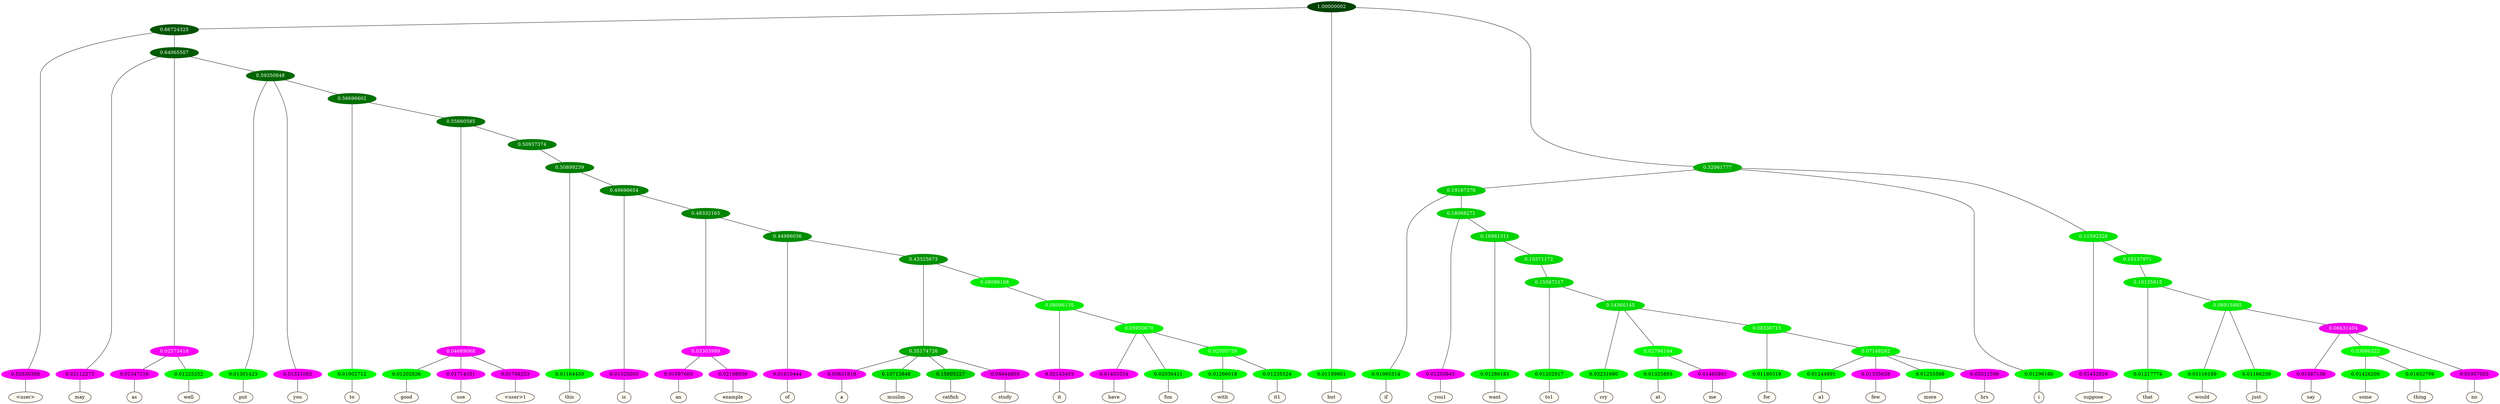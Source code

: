 graph {
	node [format=png height=0.15 nodesep=0.001 ordering=out overlap=prism overlap_scaling=0.01 ranksep=0.001 ratio=0.2 style=filled width=0.15]
	{
		rank=same
		a_w_4 [label="\<user\>" color=black fillcolor=floralwhite style="filled,solid"]
		a_w_9 [label=may color=black fillcolor=floralwhite style="filled,solid"]
		a_w_16 [label=as color=black fillcolor=floralwhite style="filled,solid"]
		a_w_17 [label=well color=black fillcolor=floralwhite style="filled,solid"]
		a_w_18 [label=put color=black fillcolor=floralwhite style="filled,solid"]
		a_w_19 [label=you color=black fillcolor=floralwhite style="filled,solid"]
		a_w_24 [label=to color=black fillcolor=floralwhite style="filled,solid"]
		a_w_36 [label=good color=black fillcolor=floralwhite style="filled,solid"]
		a_w_37 [label=use color=black fillcolor=floralwhite style="filled,solid"]
		a_w_38 [label="\<user\>1" color=black fillcolor=floralwhite style="filled,solid"]
		a_w_45 [label=this color=black fillcolor=floralwhite style="filled,solid"]
		a_w_52 [label=is color=black fillcolor=floralwhite style="filled,solid"]
		a_w_64 [label=an color=black fillcolor=floralwhite style="filled,solid"]
		a_w_65 [label=example color=black fillcolor=floralwhite style="filled,solid"]
		a_w_66 [label=of color=black fillcolor=floralwhite style="filled,solid"]
		a_w_70 [label=a color=black fillcolor=floralwhite style="filled,solid"]
		a_w_71 [label=muslim color=black fillcolor=floralwhite style="filled,solid"]
		a_w_72 [label=catfish color=black fillcolor=floralwhite style="filled,solid"]
		a_w_73 [label=study color=black fillcolor=floralwhite style="filled,solid"]
		a_w_75 [label=it color=black fillcolor=floralwhite style="filled,solid"]
		a_w_77 [label=have color=black fillcolor=floralwhite style="filled,solid"]
		a_w_78 [label=fun color=black fillcolor=floralwhite style="filled,solid"]
		a_w_80 [label=with color=black fillcolor=floralwhite style="filled,solid"]
		a_w_81 [label=it1 color=black fillcolor=floralwhite style="filled,solid"]
		a_w_2 [label=but color=black fillcolor=floralwhite style="filled,solid"]
		a_w_12 [label=if color=black fillcolor=floralwhite style="filled,solid"]
		a_w_21 [label=you1 color=black fillcolor=floralwhite style="filled,solid"]
		a_w_26 [label=want color=black fillcolor=floralwhite style="filled,solid"]
		a_w_40 [label=to1 color=black fillcolor=floralwhite style="filled,solid"]
		a_w_47 [label=cry color=black fillcolor=floralwhite style="filled,solid"]
		a_w_54 [label=at color=black fillcolor=floralwhite style="filled,solid"]
		a_w_55 [label=me color=black fillcolor=floralwhite style="filled,solid"]
		a_w_56 [label=for color=black fillcolor=floralwhite style="filled,solid"]
		a_w_60 [label=a1 color=black fillcolor=floralwhite style="filled,solid"]
		a_w_61 [label=few color=black fillcolor=floralwhite style="filled,solid"]
		a_w_62 [label=more color=black fillcolor=floralwhite style="filled,solid"]
		a_w_63 [label=hrs color=black fillcolor=floralwhite style="filled,solid"]
		a_w_7 [label=i color=black fillcolor=floralwhite style="filled,solid"]
		a_w_14 [label=suppose color=black fillcolor=floralwhite style="filled,solid"]
		a_w_28 [label=that color=black fillcolor=floralwhite style="filled,solid"]
		a_w_33 [label=would color=black fillcolor=floralwhite style="filled,solid"]
		a_w_34 [label=just color=black fillcolor=floralwhite style="filled,solid"]
		a_w_42 [label=say color=black fillcolor=floralwhite style="filled,solid"]
		a_w_50 [label=some color=black fillcolor=floralwhite style="filled,solid"]
		a_w_51 [label=thing color=black fillcolor=floralwhite style="filled,solid"]
		a_w_44 [label=no color=black fillcolor=floralwhite style="filled,solid"]
	}
	a_n_4 -- a_w_4
	a_n_9 -- a_w_9
	a_n_16 -- a_w_16
	a_n_17 -- a_w_17
	a_n_18 -- a_w_18
	a_n_19 -- a_w_19
	a_n_24 -- a_w_24
	a_n_36 -- a_w_36
	a_n_37 -- a_w_37
	a_n_38 -- a_w_38
	a_n_45 -- a_w_45
	a_n_52 -- a_w_52
	a_n_64 -- a_w_64
	a_n_65 -- a_w_65
	a_n_66 -- a_w_66
	a_n_70 -- a_w_70
	a_n_71 -- a_w_71
	a_n_72 -- a_w_72
	a_n_73 -- a_w_73
	a_n_75 -- a_w_75
	a_n_77 -- a_w_77
	a_n_78 -- a_w_78
	a_n_80 -- a_w_80
	a_n_81 -- a_w_81
	a_n_2 -- a_w_2
	a_n_12 -- a_w_12
	a_n_21 -- a_w_21
	a_n_26 -- a_w_26
	a_n_40 -- a_w_40
	a_n_47 -- a_w_47
	a_n_54 -- a_w_54
	a_n_55 -- a_w_55
	a_n_56 -- a_w_56
	a_n_60 -- a_w_60
	a_n_61 -- a_w_61
	a_n_62 -- a_w_62
	a_n_63 -- a_w_63
	a_n_7 -- a_w_7
	a_n_14 -- a_w_14
	a_n_28 -- a_w_28
	a_n_33 -- a_w_33
	a_n_34 -- a_w_34
	a_n_42 -- a_w_42
	a_n_50 -- a_w_50
	a_n_51 -- a_w_51
	a_n_44 -- a_w_44
	{
		rank=same
		a_n_4 [label=0.02630308 color="0.835 1.000 0.974" fontcolor=black]
		a_n_9 [label=0.02112273 color="0.835 1.000 0.979" fontcolor=black]
		a_n_16 [label=0.01347116 color="0.835 1.000 0.987" fontcolor=black]
		a_n_17 [label=0.01225252 color="0.334 1.000 0.988" fontcolor=black]
		a_n_18 [label=0.01301423 color="0.334 1.000 0.987" fontcolor=black]
		a_n_19 [label=0.01321083 color="0.835 1.000 0.987" fontcolor=black]
		a_n_24 [label=0.01002712 color="0.334 1.000 0.990" fontcolor=black]
		a_n_36 [label=0.01202826 color="0.334 1.000 0.988" fontcolor=black]
		a_n_37 [label=0.01714351 color="0.835 1.000 0.983" fontcolor=black]
		a_n_38 [label=0.01768253 color="0.835 1.000 0.982" fontcolor=black]
		a_n_45 [label=0.01164450 color="0.334 1.000 0.988" fontcolor=black]
		a_n_52 [label=0.01325003 color="0.835 1.000 0.987" fontcolor=black]
		a_n_64 [label=0.01097603 color="0.835 1.000 0.989" fontcolor=black]
		a_n_65 [label=0.02198939 color="0.835 1.000 0.978" fontcolor=black]
		a_n_66 [label=0.01610444 color="0.835 1.000 0.984" fontcolor=black]
		a_n_70 [label=0.03631919 color="0.835 1.000 0.964" fontcolor=black]
		a_n_71 [label=0.10713848 color="0.334 1.000 0.893" fontcolor=black]
		a_n_72 [label=0.15805227 color="0.334 1.000 0.842" fontcolor=black]
		a_n_73 [label=0.04944903 color="0.835 1.000 0.951" fontcolor=black]
		a_n_75 [label=0.02143493 color="0.835 1.000 0.979" fontcolor=black]
		a_n_77 [label=0.01403554 color="0.835 1.000 0.986" fontcolor=black]
		a_n_78 [label=0.02036411 color="0.334 1.000 0.980" fontcolor=black]
		a_n_80 [label=0.01266018 color="0.334 1.000 0.987" fontcolor=black]
		a_n_81 [label=0.01235524 color="0.334 1.000 0.988" fontcolor=black]
		a_n_2 [label=0.01189901 color="0.334 1.000 0.988" fontcolor=black]
		a_n_12 [label=0.01095314 color="0.334 1.000 0.989" fontcolor=black]
		a_n_21 [label=0.01203943 color="0.835 1.000 0.988" fontcolor=black]
		a_n_26 [label=0.01286183 color="0.334 1.000 0.987" fontcolor=black]
		a_n_40 [label=0.01202917 color="0.334 1.000 0.988" fontcolor=black]
		a_n_47 [label=0.03231690 color="0.334 1.000 0.968" fontcolor=black]
		a_n_54 [label=0.01325893 color="0.334 1.000 0.987" fontcolor=black]
		a_n_55 [label=0.01465861 color="0.835 1.000 0.985" fontcolor=black]
		a_n_56 [label=0.01180319 color="0.334 1.000 0.988" fontcolor=black]
		a_n_60 [label=0.01244891 color="0.334 1.000 0.988" fontcolor=black]
		a_n_61 [label=0.01335628 color="0.835 1.000 0.987" fontcolor=black]
		a_n_62 [label=0.01255588 color="0.334 1.000 0.987" fontcolor=black]
		a_n_63 [label=0.03311556 color="0.835 1.000 0.967" fontcolor=black]
		a_n_7 [label=0.01296180 color="0.334 1.000 0.987" fontcolor=black]
		a_n_14 [label=0.01452816 color="0.835 1.000 0.985" fontcolor=black]
		a_n_28 [label=0.01217774 color="0.334 1.000 0.988" fontcolor=black]
		a_n_33 [label=0.01116189 color="0.334 1.000 0.989" fontcolor=black]
		a_n_34 [label=0.01166239 color="0.334 1.000 0.988" fontcolor=black]
		a_n_42 [label=0.01587158 color="0.835 1.000 0.984" fontcolor=black]
		a_n_50 [label=0.01426205 color="0.334 1.000 0.986" fontcolor=black]
		a_n_51 [label=0.01652799 color="0.334 1.000 0.983" fontcolor=black]
		a_n_44 [label=0.01957003 color="0.835 1.000 0.980" fontcolor=black]
	}
	a_n_0 [label=1.00000002 color="0.334 1.000 0.250" fontcolor=grey99]
	a_n_1 [label=0.66724325 color="0.334 1.000 0.333" fontcolor=grey99]
	a_n_0 -- a_n_1
	a_n_0 -- a_n_2
	a_n_3 [label=0.32061777 color="0.334 1.000 0.679" fontcolor=grey99]
	a_n_0 -- a_n_3
	a_n_1 -- a_n_4
	a_n_5 [label=0.64065507 color="0.334 1.000 0.359" fontcolor=grey99]
	a_n_1 -- a_n_5
	a_n_6 [label=0.19167376 color="0.334 1.000 0.808" fontcolor=grey99]
	a_n_3 -- a_n_6
	a_n_3 -- a_n_7
	a_n_8 [label=0.11592326 color="0.334 1.000 0.884" fontcolor=grey99]
	a_n_3 -- a_n_8
	a_n_5 -- a_n_9
	a_n_10 [label=0.02573416 color="0.835 1.000 0.974" fontcolor=grey99]
	a_n_5 -- a_n_10
	a_n_11 [label=0.59350848 color="0.334 1.000 0.406" fontcolor=grey99]
	a_n_5 -- a_n_11
	a_n_6 -- a_n_12
	a_n_13 [label=0.18068271 color="0.334 1.000 0.819" fontcolor=grey99]
	a_n_6 -- a_n_13
	a_n_8 -- a_n_14
	a_n_15 [label=0.10137971 color="0.334 1.000 0.899" fontcolor=grey99]
	a_n_8 -- a_n_15
	a_n_10 -- a_n_16
	a_n_10 -- a_n_17
	a_n_11 -- a_n_18
	a_n_11 -- a_n_19
	a_n_20 [label=0.56696602 color="0.334 1.000 0.433" fontcolor=grey99]
	a_n_11 -- a_n_20
	a_n_13 -- a_n_21
	a_n_22 [label=0.16861311 color="0.334 1.000 0.831" fontcolor=grey99]
	a_n_13 -- a_n_22
	a_n_23 [label=0.10135815 color="0.334 1.000 0.899" fontcolor=grey99]
	a_n_15 -- a_n_23
	a_n_20 -- a_n_24
	a_n_25 [label=0.55660585 color="0.334 1.000 0.443" fontcolor=grey99]
	a_n_20 -- a_n_25
	a_n_22 -- a_n_26
	a_n_27 [label=0.15571172 color="0.334 1.000 0.844" fontcolor=grey99]
	a_n_22 -- a_n_27
	a_n_23 -- a_n_28
	a_n_29 [label=0.08915885 color="0.334 1.000 0.911" fontcolor=grey99]
	a_n_23 -- a_n_29
	a_n_30 [label=0.04689068 color="0.835 1.000 0.953" fontcolor=grey99]
	a_n_25 -- a_n_30
	a_n_31 [label=0.50937374 color="0.334 1.000 0.491" fontcolor=grey99]
	a_n_25 -- a_n_31
	a_n_32 [label=0.15567117 color="0.334 1.000 0.844" fontcolor=grey99]
	a_n_27 -- a_n_32
	a_n_29 -- a_n_33
	a_n_29 -- a_n_34
	a_n_35 [label=0.06631404 color="0.835 1.000 0.934" fontcolor=grey99]
	a_n_29 -- a_n_35
	a_n_30 -- a_n_36
	a_n_30 -- a_n_37
	a_n_30 -- a_n_38
	a_n_39 [label=0.50899239 color="0.334 1.000 0.491" fontcolor=grey99]
	a_n_31 -- a_n_39
	a_n_32 -- a_n_40
	a_n_41 [label=0.14360145 color="0.334 1.000 0.856" fontcolor=grey99]
	a_n_32 -- a_n_41
	a_n_35 -- a_n_42
	a_n_43 [label=0.03086322 color="0.334 1.000 0.969" fontcolor=grey99]
	a_n_35 -- a_n_43
	a_n_35 -- a_n_44
	a_n_39 -- a_n_45
	a_n_46 [label=0.49696654 color="0.334 1.000 0.503" fontcolor=grey99]
	a_n_39 -- a_n_46
	a_n_41 -- a_n_47
	a_n_48 [label=0.02794144 color="0.334 1.000 0.972" fontcolor=grey99]
	a_n_41 -- a_n_48
	a_n_49 [label=0.08330715 color="0.334 1.000 0.917" fontcolor=grey99]
	a_n_41 -- a_n_49
	a_n_43 -- a_n_50
	a_n_43 -- a_n_51
	a_n_46 -- a_n_52
	a_n_53 [label=0.48332165 color="0.334 1.000 0.517" fontcolor=grey99]
	a_n_46 -- a_n_53
	a_n_48 -- a_n_54
	a_n_48 -- a_n_55
	a_n_49 -- a_n_56
	a_n_57 [label=0.07148282 color="0.334 1.000 0.929" fontcolor=grey99]
	a_n_49 -- a_n_57
	a_n_58 [label=0.03303989 color="0.835 1.000 0.967" fontcolor=grey99]
	a_n_53 -- a_n_58
	a_n_59 [label=0.44986036 color="0.334 1.000 0.550" fontcolor=grey99]
	a_n_53 -- a_n_59
	a_n_57 -- a_n_60
	a_n_57 -- a_n_61
	a_n_57 -- a_n_62
	a_n_57 -- a_n_63
	a_n_58 -- a_n_64
	a_n_58 -- a_n_65
	a_n_59 -- a_n_66
	a_n_67 [label=0.43325673 color="0.334 1.000 0.567" fontcolor=grey99]
	a_n_59 -- a_n_67
	a_n_68 [label=0.35174726 color="0.334 1.000 0.648" fontcolor=grey99]
	a_n_67 -- a_n_68
	a_n_69 [label=0.08098108 color="0.334 1.000 0.919" fontcolor=grey99]
	a_n_67 -- a_n_69
	a_n_68 -- a_n_70
	a_n_68 -- a_n_71
	a_n_68 -- a_n_72
	a_n_68 -- a_n_73
	a_n_74 [label=0.08096135 color="0.334 1.000 0.919" fontcolor=grey99]
	a_n_69 -- a_n_74
	a_n_74 -- a_n_75
	a_n_76 [label=0.05950670 color="0.334 1.000 0.940" fontcolor=grey99]
	a_n_74 -- a_n_76
	a_n_76 -- a_n_77
	a_n_76 -- a_n_78
	a_n_79 [label=0.02505759 color="0.334 1.000 0.975" fontcolor=grey99]
	a_n_76 -- a_n_79
	a_n_79 -- a_n_80
	a_n_79 -- a_n_81
}
